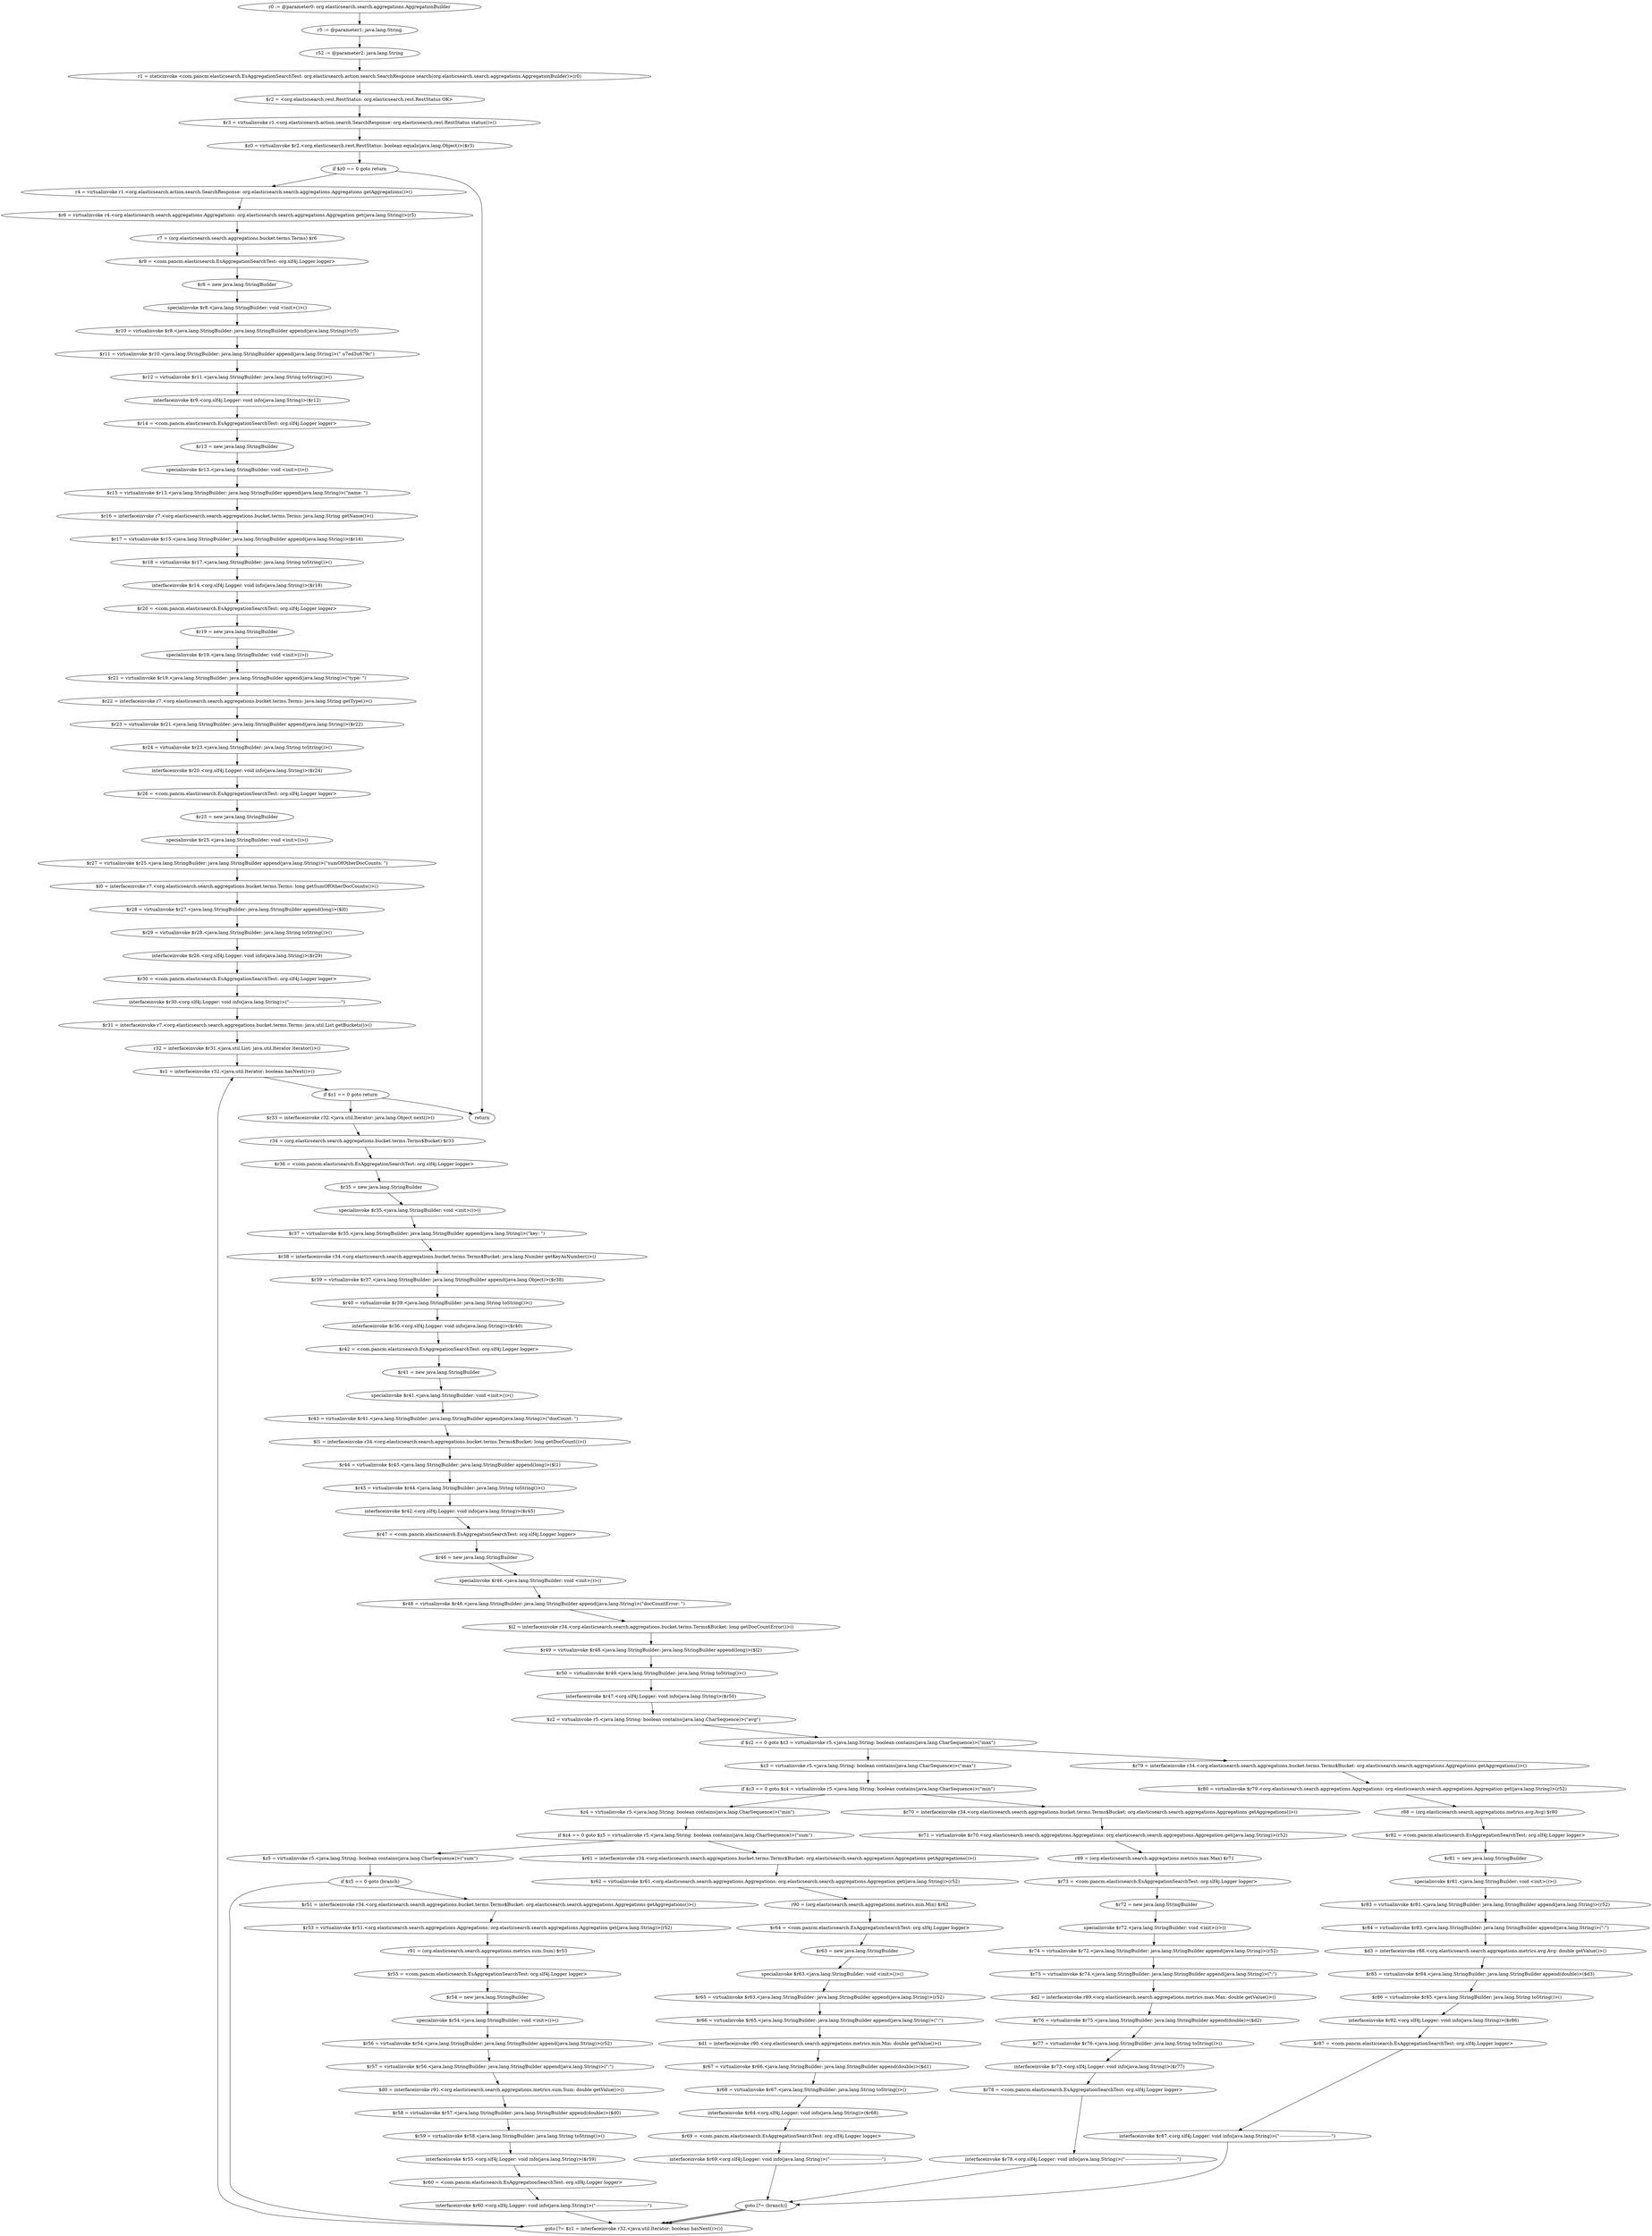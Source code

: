 digraph "unitGraph" {
    "r0 := @parameter0: org.elasticsearch.search.aggregations.AggregationBuilder"
    "r5 := @parameter1: java.lang.String"
    "r52 := @parameter2: java.lang.String"
    "r1 = staticinvoke <com.pancm.elasticsearch.EsAggregationSearchTest: org.elasticsearch.action.search.SearchResponse search(org.elasticsearch.search.aggregations.AggregationBuilder)>(r0)"
    "$r2 = <org.elasticsearch.rest.RestStatus: org.elasticsearch.rest.RestStatus OK>"
    "$r3 = virtualinvoke r1.<org.elasticsearch.action.search.SearchResponse: org.elasticsearch.rest.RestStatus status()>()"
    "$z0 = virtualinvoke $r2.<org.elasticsearch.rest.RestStatus: boolean equals(java.lang.Object)>($r3)"
    "if $z0 == 0 goto return"
    "r4 = virtualinvoke r1.<org.elasticsearch.action.search.SearchResponse: org.elasticsearch.search.aggregations.Aggregations getAggregations()>()"
    "$r6 = virtualinvoke r4.<org.elasticsearch.search.aggregations.Aggregations: org.elasticsearch.search.aggregations.Aggregation get(java.lang.String)>(r5)"
    "r7 = (org.elasticsearch.search.aggregations.bucket.terms.Terms) $r6"
    "$r9 = <com.pancm.elasticsearch.EsAggregationSearchTest: org.slf4j.Logger logger>"
    "$r8 = new java.lang.StringBuilder"
    "specialinvoke $r8.<java.lang.StringBuilder: void <init>()>()"
    "$r10 = virtualinvoke $r8.<java.lang.StringBuilder: java.lang.StringBuilder append(java.lang.String)>(r5)"
    "$r11 = virtualinvoke $r10.<java.lang.StringBuilder: java.lang.StringBuilder append(java.lang.String)>(\" \u7ed3\u679c\")"
    "$r12 = virtualinvoke $r11.<java.lang.StringBuilder: java.lang.String toString()>()"
    "interfaceinvoke $r9.<org.slf4j.Logger: void info(java.lang.String)>($r12)"
    "$r14 = <com.pancm.elasticsearch.EsAggregationSearchTest: org.slf4j.Logger logger>"
    "$r13 = new java.lang.StringBuilder"
    "specialinvoke $r13.<java.lang.StringBuilder: void <init>()>()"
    "$r15 = virtualinvoke $r13.<java.lang.StringBuilder: java.lang.StringBuilder append(java.lang.String)>(\"name: \")"
    "$r16 = interfaceinvoke r7.<org.elasticsearch.search.aggregations.bucket.terms.Terms: java.lang.String getName()>()"
    "$r17 = virtualinvoke $r15.<java.lang.StringBuilder: java.lang.StringBuilder append(java.lang.String)>($r16)"
    "$r18 = virtualinvoke $r17.<java.lang.StringBuilder: java.lang.String toString()>()"
    "interfaceinvoke $r14.<org.slf4j.Logger: void info(java.lang.String)>($r18)"
    "$r20 = <com.pancm.elasticsearch.EsAggregationSearchTest: org.slf4j.Logger logger>"
    "$r19 = new java.lang.StringBuilder"
    "specialinvoke $r19.<java.lang.StringBuilder: void <init>()>()"
    "$r21 = virtualinvoke $r19.<java.lang.StringBuilder: java.lang.StringBuilder append(java.lang.String)>(\"type: \")"
    "$r22 = interfaceinvoke r7.<org.elasticsearch.search.aggregations.bucket.terms.Terms: java.lang.String getType()>()"
    "$r23 = virtualinvoke $r21.<java.lang.StringBuilder: java.lang.StringBuilder append(java.lang.String)>($r22)"
    "$r24 = virtualinvoke $r23.<java.lang.StringBuilder: java.lang.String toString()>()"
    "interfaceinvoke $r20.<org.slf4j.Logger: void info(java.lang.String)>($r24)"
    "$r26 = <com.pancm.elasticsearch.EsAggregationSearchTest: org.slf4j.Logger logger>"
    "$r25 = new java.lang.StringBuilder"
    "specialinvoke $r25.<java.lang.StringBuilder: void <init>()>()"
    "$r27 = virtualinvoke $r25.<java.lang.StringBuilder: java.lang.StringBuilder append(java.lang.String)>(\"sumOfOtherDocCounts: \")"
    "$l0 = interfaceinvoke r7.<org.elasticsearch.search.aggregations.bucket.terms.Terms: long getSumOfOtherDocCounts()>()"
    "$r28 = virtualinvoke $r27.<java.lang.StringBuilder: java.lang.StringBuilder append(long)>($l0)"
    "$r29 = virtualinvoke $r28.<java.lang.StringBuilder: java.lang.String toString()>()"
    "interfaceinvoke $r26.<org.slf4j.Logger: void info(java.lang.String)>($r29)"
    "$r30 = <com.pancm.elasticsearch.EsAggregationSearchTest: org.slf4j.Logger logger>"
    "interfaceinvoke $r30.<org.slf4j.Logger: void info(java.lang.String)>(\"------------------------------------\")"
    "$r31 = interfaceinvoke r7.<org.elasticsearch.search.aggregations.bucket.terms.Terms: java.util.List getBuckets()>()"
    "r32 = interfaceinvoke $r31.<java.util.List: java.util.Iterator iterator()>()"
    "$z1 = interfaceinvoke r32.<java.util.Iterator: boolean hasNext()>()"
    "if $z1 == 0 goto return"
    "$r33 = interfaceinvoke r32.<java.util.Iterator: java.lang.Object next()>()"
    "r34 = (org.elasticsearch.search.aggregations.bucket.terms.Terms$Bucket) $r33"
    "$r36 = <com.pancm.elasticsearch.EsAggregationSearchTest: org.slf4j.Logger logger>"
    "$r35 = new java.lang.StringBuilder"
    "specialinvoke $r35.<java.lang.StringBuilder: void <init>()>()"
    "$r37 = virtualinvoke $r35.<java.lang.StringBuilder: java.lang.StringBuilder append(java.lang.String)>(\"key: \")"
    "$r38 = interfaceinvoke r34.<org.elasticsearch.search.aggregations.bucket.terms.Terms$Bucket: java.lang.Number getKeyAsNumber()>()"
    "$r39 = virtualinvoke $r37.<java.lang.StringBuilder: java.lang.StringBuilder append(java.lang.Object)>($r38)"
    "$r40 = virtualinvoke $r39.<java.lang.StringBuilder: java.lang.String toString()>()"
    "interfaceinvoke $r36.<org.slf4j.Logger: void info(java.lang.String)>($r40)"
    "$r42 = <com.pancm.elasticsearch.EsAggregationSearchTest: org.slf4j.Logger logger>"
    "$r41 = new java.lang.StringBuilder"
    "specialinvoke $r41.<java.lang.StringBuilder: void <init>()>()"
    "$r43 = virtualinvoke $r41.<java.lang.StringBuilder: java.lang.StringBuilder append(java.lang.String)>(\"docCount: \")"
    "$l1 = interfaceinvoke r34.<org.elasticsearch.search.aggregations.bucket.terms.Terms$Bucket: long getDocCount()>()"
    "$r44 = virtualinvoke $r43.<java.lang.StringBuilder: java.lang.StringBuilder append(long)>($l1)"
    "$r45 = virtualinvoke $r44.<java.lang.StringBuilder: java.lang.String toString()>()"
    "interfaceinvoke $r42.<org.slf4j.Logger: void info(java.lang.String)>($r45)"
    "$r47 = <com.pancm.elasticsearch.EsAggregationSearchTest: org.slf4j.Logger logger>"
    "$r46 = new java.lang.StringBuilder"
    "specialinvoke $r46.<java.lang.StringBuilder: void <init>()>()"
    "$r48 = virtualinvoke $r46.<java.lang.StringBuilder: java.lang.StringBuilder append(java.lang.String)>(\"docCountError: \")"
    "$l2 = interfaceinvoke r34.<org.elasticsearch.search.aggregations.bucket.terms.Terms$Bucket: long getDocCountError()>()"
    "$r49 = virtualinvoke $r48.<java.lang.StringBuilder: java.lang.StringBuilder append(long)>($l2)"
    "$r50 = virtualinvoke $r49.<java.lang.StringBuilder: java.lang.String toString()>()"
    "interfaceinvoke $r47.<org.slf4j.Logger: void info(java.lang.String)>($r50)"
    "$z2 = virtualinvoke r5.<java.lang.String: boolean contains(java.lang.CharSequence)>(\"avg\")"
    "if $z2 == 0 goto $z3 = virtualinvoke r5.<java.lang.String: boolean contains(java.lang.CharSequence)>(\"max\")"
    "$r79 = interfaceinvoke r34.<org.elasticsearch.search.aggregations.bucket.terms.Terms$Bucket: org.elasticsearch.search.aggregations.Aggregations getAggregations()>()"
    "$r80 = virtualinvoke $r79.<org.elasticsearch.search.aggregations.Aggregations: org.elasticsearch.search.aggregations.Aggregation get(java.lang.String)>(r52)"
    "r88 = (org.elasticsearch.search.aggregations.metrics.avg.Avg) $r80"
    "$r82 = <com.pancm.elasticsearch.EsAggregationSearchTest: org.slf4j.Logger logger>"
    "$r81 = new java.lang.StringBuilder"
    "specialinvoke $r81.<java.lang.StringBuilder: void <init>()>()"
    "$r83 = virtualinvoke $r81.<java.lang.StringBuilder: java.lang.StringBuilder append(java.lang.String)>(r52)"
    "$r84 = virtualinvoke $r83.<java.lang.StringBuilder: java.lang.StringBuilder append(java.lang.String)>(\":\")"
    "$d3 = interfaceinvoke r88.<org.elasticsearch.search.aggregations.metrics.avg.Avg: double getValue()>()"
    "$r85 = virtualinvoke $r84.<java.lang.StringBuilder: java.lang.StringBuilder append(double)>($d3)"
    "$r86 = virtualinvoke $r85.<java.lang.StringBuilder: java.lang.String toString()>()"
    "interfaceinvoke $r82.<org.slf4j.Logger: void info(java.lang.String)>($r86)"
    "$r87 = <com.pancm.elasticsearch.EsAggregationSearchTest: org.slf4j.Logger logger>"
    "interfaceinvoke $r87.<org.slf4j.Logger: void info(java.lang.String)>(\"------------------------------------\")"
    "goto [?= (branch)]"
    "$z3 = virtualinvoke r5.<java.lang.String: boolean contains(java.lang.CharSequence)>(\"max\")"
    "if $z3 == 0 goto $z4 = virtualinvoke r5.<java.lang.String: boolean contains(java.lang.CharSequence)>(\"min\")"
    "$r70 = interfaceinvoke r34.<org.elasticsearch.search.aggregations.bucket.terms.Terms$Bucket: org.elasticsearch.search.aggregations.Aggregations getAggregations()>()"
    "$r71 = virtualinvoke $r70.<org.elasticsearch.search.aggregations.Aggregations: org.elasticsearch.search.aggregations.Aggregation get(java.lang.String)>(r52)"
    "r89 = (org.elasticsearch.search.aggregations.metrics.max.Max) $r71"
    "$r73 = <com.pancm.elasticsearch.EsAggregationSearchTest: org.slf4j.Logger logger>"
    "$r72 = new java.lang.StringBuilder"
    "specialinvoke $r72.<java.lang.StringBuilder: void <init>()>()"
    "$r74 = virtualinvoke $r72.<java.lang.StringBuilder: java.lang.StringBuilder append(java.lang.String)>(r52)"
    "$r75 = virtualinvoke $r74.<java.lang.StringBuilder: java.lang.StringBuilder append(java.lang.String)>(\":\")"
    "$d2 = interfaceinvoke r89.<org.elasticsearch.search.aggregations.metrics.max.Max: double getValue()>()"
    "$r76 = virtualinvoke $r75.<java.lang.StringBuilder: java.lang.StringBuilder append(double)>($d2)"
    "$r77 = virtualinvoke $r76.<java.lang.StringBuilder: java.lang.String toString()>()"
    "interfaceinvoke $r73.<org.slf4j.Logger: void info(java.lang.String)>($r77)"
    "$r78 = <com.pancm.elasticsearch.EsAggregationSearchTest: org.slf4j.Logger logger>"
    "interfaceinvoke $r78.<org.slf4j.Logger: void info(java.lang.String)>(\"------------------------------------\")"
    "$z4 = virtualinvoke r5.<java.lang.String: boolean contains(java.lang.CharSequence)>(\"min\")"
    "if $z4 == 0 goto $z5 = virtualinvoke r5.<java.lang.String: boolean contains(java.lang.CharSequence)>(\"sum\")"
    "$r61 = interfaceinvoke r34.<org.elasticsearch.search.aggregations.bucket.terms.Terms$Bucket: org.elasticsearch.search.aggregations.Aggregations getAggregations()>()"
    "$r62 = virtualinvoke $r61.<org.elasticsearch.search.aggregations.Aggregations: org.elasticsearch.search.aggregations.Aggregation get(java.lang.String)>(r52)"
    "r90 = (org.elasticsearch.search.aggregations.metrics.min.Min) $r62"
    "$r64 = <com.pancm.elasticsearch.EsAggregationSearchTest: org.slf4j.Logger logger>"
    "$r63 = new java.lang.StringBuilder"
    "specialinvoke $r63.<java.lang.StringBuilder: void <init>()>()"
    "$r65 = virtualinvoke $r63.<java.lang.StringBuilder: java.lang.StringBuilder append(java.lang.String)>(r52)"
    "$r66 = virtualinvoke $r65.<java.lang.StringBuilder: java.lang.StringBuilder append(java.lang.String)>(\":\")"
    "$d1 = interfaceinvoke r90.<org.elasticsearch.search.aggregations.metrics.min.Min: double getValue()>()"
    "$r67 = virtualinvoke $r66.<java.lang.StringBuilder: java.lang.StringBuilder append(double)>($d1)"
    "$r68 = virtualinvoke $r67.<java.lang.StringBuilder: java.lang.String toString()>()"
    "interfaceinvoke $r64.<org.slf4j.Logger: void info(java.lang.String)>($r68)"
    "$r69 = <com.pancm.elasticsearch.EsAggregationSearchTest: org.slf4j.Logger logger>"
    "interfaceinvoke $r69.<org.slf4j.Logger: void info(java.lang.String)>(\"------------------------------------\")"
    "$z5 = virtualinvoke r5.<java.lang.String: boolean contains(java.lang.CharSequence)>(\"sum\")"
    "if $z5 == 0 goto (branch)"
    "$r51 = interfaceinvoke r34.<org.elasticsearch.search.aggregations.bucket.terms.Terms$Bucket: org.elasticsearch.search.aggregations.Aggregations getAggregations()>()"
    "$r53 = virtualinvoke $r51.<org.elasticsearch.search.aggregations.Aggregations: org.elasticsearch.search.aggregations.Aggregation get(java.lang.String)>(r52)"
    "r91 = (org.elasticsearch.search.aggregations.metrics.sum.Sum) $r53"
    "$r55 = <com.pancm.elasticsearch.EsAggregationSearchTest: org.slf4j.Logger logger>"
    "$r54 = new java.lang.StringBuilder"
    "specialinvoke $r54.<java.lang.StringBuilder: void <init>()>()"
    "$r56 = virtualinvoke $r54.<java.lang.StringBuilder: java.lang.StringBuilder append(java.lang.String)>(r52)"
    "$r57 = virtualinvoke $r56.<java.lang.StringBuilder: java.lang.StringBuilder append(java.lang.String)>(\":\")"
    "$d0 = interfaceinvoke r91.<org.elasticsearch.search.aggregations.metrics.sum.Sum: double getValue()>()"
    "$r58 = virtualinvoke $r57.<java.lang.StringBuilder: java.lang.StringBuilder append(double)>($d0)"
    "$r59 = virtualinvoke $r58.<java.lang.StringBuilder: java.lang.String toString()>()"
    "interfaceinvoke $r55.<org.slf4j.Logger: void info(java.lang.String)>($r59)"
    "$r60 = <com.pancm.elasticsearch.EsAggregationSearchTest: org.slf4j.Logger logger>"
    "interfaceinvoke $r60.<org.slf4j.Logger: void info(java.lang.String)>(\"------------------------------------\")"
    "goto [?= $z1 = interfaceinvoke r32.<java.util.Iterator: boolean hasNext()>()]"
    "return"
    "r0 := @parameter0: org.elasticsearch.search.aggregations.AggregationBuilder"->"r5 := @parameter1: java.lang.String";
    "r5 := @parameter1: java.lang.String"->"r52 := @parameter2: java.lang.String";
    "r52 := @parameter2: java.lang.String"->"r1 = staticinvoke <com.pancm.elasticsearch.EsAggregationSearchTest: org.elasticsearch.action.search.SearchResponse search(org.elasticsearch.search.aggregations.AggregationBuilder)>(r0)";
    "r1 = staticinvoke <com.pancm.elasticsearch.EsAggregationSearchTest: org.elasticsearch.action.search.SearchResponse search(org.elasticsearch.search.aggregations.AggregationBuilder)>(r0)"->"$r2 = <org.elasticsearch.rest.RestStatus: org.elasticsearch.rest.RestStatus OK>";
    "$r2 = <org.elasticsearch.rest.RestStatus: org.elasticsearch.rest.RestStatus OK>"->"$r3 = virtualinvoke r1.<org.elasticsearch.action.search.SearchResponse: org.elasticsearch.rest.RestStatus status()>()";
    "$r3 = virtualinvoke r1.<org.elasticsearch.action.search.SearchResponse: org.elasticsearch.rest.RestStatus status()>()"->"$z0 = virtualinvoke $r2.<org.elasticsearch.rest.RestStatus: boolean equals(java.lang.Object)>($r3)";
    "$z0 = virtualinvoke $r2.<org.elasticsearch.rest.RestStatus: boolean equals(java.lang.Object)>($r3)"->"if $z0 == 0 goto return";
    "if $z0 == 0 goto return"->"r4 = virtualinvoke r1.<org.elasticsearch.action.search.SearchResponse: org.elasticsearch.search.aggregations.Aggregations getAggregations()>()";
    "if $z0 == 0 goto return"->"return";
    "r4 = virtualinvoke r1.<org.elasticsearch.action.search.SearchResponse: org.elasticsearch.search.aggregations.Aggregations getAggregations()>()"->"$r6 = virtualinvoke r4.<org.elasticsearch.search.aggregations.Aggregations: org.elasticsearch.search.aggregations.Aggregation get(java.lang.String)>(r5)";
    "$r6 = virtualinvoke r4.<org.elasticsearch.search.aggregations.Aggregations: org.elasticsearch.search.aggregations.Aggregation get(java.lang.String)>(r5)"->"r7 = (org.elasticsearch.search.aggregations.bucket.terms.Terms) $r6";
    "r7 = (org.elasticsearch.search.aggregations.bucket.terms.Terms) $r6"->"$r9 = <com.pancm.elasticsearch.EsAggregationSearchTest: org.slf4j.Logger logger>";
    "$r9 = <com.pancm.elasticsearch.EsAggregationSearchTest: org.slf4j.Logger logger>"->"$r8 = new java.lang.StringBuilder";
    "$r8 = new java.lang.StringBuilder"->"specialinvoke $r8.<java.lang.StringBuilder: void <init>()>()";
    "specialinvoke $r8.<java.lang.StringBuilder: void <init>()>()"->"$r10 = virtualinvoke $r8.<java.lang.StringBuilder: java.lang.StringBuilder append(java.lang.String)>(r5)";
    "$r10 = virtualinvoke $r8.<java.lang.StringBuilder: java.lang.StringBuilder append(java.lang.String)>(r5)"->"$r11 = virtualinvoke $r10.<java.lang.StringBuilder: java.lang.StringBuilder append(java.lang.String)>(\" \u7ed3\u679c\")";
    "$r11 = virtualinvoke $r10.<java.lang.StringBuilder: java.lang.StringBuilder append(java.lang.String)>(\" \u7ed3\u679c\")"->"$r12 = virtualinvoke $r11.<java.lang.StringBuilder: java.lang.String toString()>()";
    "$r12 = virtualinvoke $r11.<java.lang.StringBuilder: java.lang.String toString()>()"->"interfaceinvoke $r9.<org.slf4j.Logger: void info(java.lang.String)>($r12)";
    "interfaceinvoke $r9.<org.slf4j.Logger: void info(java.lang.String)>($r12)"->"$r14 = <com.pancm.elasticsearch.EsAggregationSearchTest: org.slf4j.Logger logger>";
    "$r14 = <com.pancm.elasticsearch.EsAggregationSearchTest: org.slf4j.Logger logger>"->"$r13 = new java.lang.StringBuilder";
    "$r13 = new java.lang.StringBuilder"->"specialinvoke $r13.<java.lang.StringBuilder: void <init>()>()";
    "specialinvoke $r13.<java.lang.StringBuilder: void <init>()>()"->"$r15 = virtualinvoke $r13.<java.lang.StringBuilder: java.lang.StringBuilder append(java.lang.String)>(\"name: \")";
    "$r15 = virtualinvoke $r13.<java.lang.StringBuilder: java.lang.StringBuilder append(java.lang.String)>(\"name: \")"->"$r16 = interfaceinvoke r7.<org.elasticsearch.search.aggregations.bucket.terms.Terms: java.lang.String getName()>()";
    "$r16 = interfaceinvoke r7.<org.elasticsearch.search.aggregations.bucket.terms.Terms: java.lang.String getName()>()"->"$r17 = virtualinvoke $r15.<java.lang.StringBuilder: java.lang.StringBuilder append(java.lang.String)>($r16)";
    "$r17 = virtualinvoke $r15.<java.lang.StringBuilder: java.lang.StringBuilder append(java.lang.String)>($r16)"->"$r18 = virtualinvoke $r17.<java.lang.StringBuilder: java.lang.String toString()>()";
    "$r18 = virtualinvoke $r17.<java.lang.StringBuilder: java.lang.String toString()>()"->"interfaceinvoke $r14.<org.slf4j.Logger: void info(java.lang.String)>($r18)";
    "interfaceinvoke $r14.<org.slf4j.Logger: void info(java.lang.String)>($r18)"->"$r20 = <com.pancm.elasticsearch.EsAggregationSearchTest: org.slf4j.Logger logger>";
    "$r20 = <com.pancm.elasticsearch.EsAggregationSearchTest: org.slf4j.Logger logger>"->"$r19 = new java.lang.StringBuilder";
    "$r19 = new java.lang.StringBuilder"->"specialinvoke $r19.<java.lang.StringBuilder: void <init>()>()";
    "specialinvoke $r19.<java.lang.StringBuilder: void <init>()>()"->"$r21 = virtualinvoke $r19.<java.lang.StringBuilder: java.lang.StringBuilder append(java.lang.String)>(\"type: \")";
    "$r21 = virtualinvoke $r19.<java.lang.StringBuilder: java.lang.StringBuilder append(java.lang.String)>(\"type: \")"->"$r22 = interfaceinvoke r7.<org.elasticsearch.search.aggregations.bucket.terms.Terms: java.lang.String getType()>()";
    "$r22 = interfaceinvoke r7.<org.elasticsearch.search.aggregations.bucket.terms.Terms: java.lang.String getType()>()"->"$r23 = virtualinvoke $r21.<java.lang.StringBuilder: java.lang.StringBuilder append(java.lang.String)>($r22)";
    "$r23 = virtualinvoke $r21.<java.lang.StringBuilder: java.lang.StringBuilder append(java.lang.String)>($r22)"->"$r24 = virtualinvoke $r23.<java.lang.StringBuilder: java.lang.String toString()>()";
    "$r24 = virtualinvoke $r23.<java.lang.StringBuilder: java.lang.String toString()>()"->"interfaceinvoke $r20.<org.slf4j.Logger: void info(java.lang.String)>($r24)";
    "interfaceinvoke $r20.<org.slf4j.Logger: void info(java.lang.String)>($r24)"->"$r26 = <com.pancm.elasticsearch.EsAggregationSearchTest: org.slf4j.Logger logger>";
    "$r26 = <com.pancm.elasticsearch.EsAggregationSearchTest: org.slf4j.Logger logger>"->"$r25 = new java.lang.StringBuilder";
    "$r25 = new java.lang.StringBuilder"->"specialinvoke $r25.<java.lang.StringBuilder: void <init>()>()";
    "specialinvoke $r25.<java.lang.StringBuilder: void <init>()>()"->"$r27 = virtualinvoke $r25.<java.lang.StringBuilder: java.lang.StringBuilder append(java.lang.String)>(\"sumOfOtherDocCounts: \")";
    "$r27 = virtualinvoke $r25.<java.lang.StringBuilder: java.lang.StringBuilder append(java.lang.String)>(\"sumOfOtherDocCounts: \")"->"$l0 = interfaceinvoke r7.<org.elasticsearch.search.aggregations.bucket.terms.Terms: long getSumOfOtherDocCounts()>()";
    "$l0 = interfaceinvoke r7.<org.elasticsearch.search.aggregations.bucket.terms.Terms: long getSumOfOtherDocCounts()>()"->"$r28 = virtualinvoke $r27.<java.lang.StringBuilder: java.lang.StringBuilder append(long)>($l0)";
    "$r28 = virtualinvoke $r27.<java.lang.StringBuilder: java.lang.StringBuilder append(long)>($l0)"->"$r29 = virtualinvoke $r28.<java.lang.StringBuilder: java.lang.String toString()>()";
    "$r29 = virtualinvoke $r28.<java.lang.StringBuilder: java.lang.String toString()>()"->"interfaceinvoke $r26.<org.slf4j.Logger: void info(java.lang.String)>($r29)";
    "interfaceinvoke $r26.<org.slf4j.Logger: void info(java.lang.String)>($r29)"->"$r30 = <com.pancm.elasticsearch.EsAggregationSearchTest: org.slf4j.Logger logger>";
    "$r30 = <com.pancm.elasticsearch.EsAggregationSearchTest: org.slf4j.Logger logger>"->"interfaceinvoke $r30.<org.slf4j.Logger: void info(java.lang.String)>(\"------------------------------------\")";
    "interfaceinvoke $r30.<org.slf4j.Logger: void info(java.lang.String)>(\"------------------------------------\")"->"$r31 = interfaceinvoke r7.<org.elasticsearch.search.aggregations.bucket.terms.Terms: java.util.List getBuckets()>()";
    "$r31 = interfaceinvoke r7.<org.elasticsearch.search.aggregations.bucket.terms.Terms: java.util.List getBuckets()>()"->"r32 = interfaceinvoke $r31.<java.util.List: java.util.Iterator iterator()>()";
    "r32 = interfaceinvoke $r31.<java.util.List: java.util.Iterator iterator()>()"->"$z1 = interfaceinvoke r32.<java.util.Iterator: boolean hasNext()>()";
    "$z1 = interfaceinvoke r32.<java.util.Iterator: boolean hasNext()>()"->"if $z1 == 0 goto return";
    "if $z1 == 0 goto return"->"$r33 = interfaceinvoke r32.<java.util.Iterator: java.lang.Object next()>()";
    "if $z1 == 0 goto return"->"return";
    "$r33 = interfaceinvoke r32.<java.util.Iterator: java.lang.Object next()>()"->"r34 = (org.elasticsearch.search.aggregations.bucket.terms.Terms$Bucket) $r33";
    "r34 = (org.elasticsearch.search.aggregations.bucket.terms.Terms$Bucket) $r33"->"$r36 = <com.pancm.elasticsearch.EsAggregationSearchTest: org.slf4j.Logger logger>";
    "$r36 = <com.pancm.elasticsearch.EsAggregationSearchTest: org.slf4j.Logger logger>"->"$r35 = new java.lang.StringBuilder";
    "$r35 = new java.lang.StringBuilder"->"specialinvoke $r35.<java.lang.StringBuilder: void <init>()>()";
    "specialinvoke $r35.<java.lang.StringBuilder: void <init>()>()"->"$r37 = virtualinvoke $r35.<java.lang.StringBuilder: java.lang.StringBuilder append(java.lang.String)>(\"key: \")";
    "$r37 = virtualinvoke $r35.<java.lang.StringBuilder: java.lang.StringBuilder append(java.lang.String)>(\"key: \")"->"$r38 = interfaceinvoke r34.<org.elasticsearch.search.aggregations.bucket.terms.Terms$Bucket: java.lang.Number getKeyAsNumber()>()";
    "$r38 = interfaceinvoke r34.<org.elasticsearch.search.aggregations.bucket.terms.Terms$Bucket: java.lang.Number getKeyAsNumber()>()"->"$r39 = virtualinvoke $r37.<java.lang.StringBuilder: java.lang.StringBuilder append(java.lang.Object)>($r38)";
    "$r39 = virtualinvoke $r37.<java.lang.StringBuilder: java.lang.StringBuilder append(java.lang.Object)>($r38)"->"$r40 = virtualinvoke $r39.<java.lang.StringBuilder: java.lang.String toString()>()";
    "$r40 = virtualinvoke $r39.<java.lang.StringBuilder: java.lang.String toString()>()"->"interfaceinvoke $r36.<org.slf4j.Logger: void info(java.lang.String)>($r40)";
    "interfaceinvoke $r36.<org.slf4j.Logger: void info(java.lang.String)>($r40)"->"$r42 = <com.pancm.elasticsearch.EsAggregationSearchTest: org.slf4j.Logger logger>";
    "$r42 = <com.pancm.elasticsearch.EsAggregationSearchTest: org.slf4j.Logger logger>"->"$r41 = new java.lang.StringBuilder";
    "$r41 = new java.lang.StringBuilder"->"specialinvoke $r41.<java.lang.StringBuilder: void <init>()>()";
    "specialinvoke $r41.<java.lang.StringBuilder: void <init>()>()"->"$r43 = virtualinvoke $r41.<java.lang.StringBuilder: java.lang.StringBuilder append(java.lang.String)>(\"docCount: \")";
    "$r43 = virtualinvoke $r41.<java.lang.StringBuilder: java.lang.StringBuilder append(java.lang.String)>(\"docCount: \")"->"$l1 = interfaceinvoke r34.<org.elasticsearch.search.aggregations.bucket.terms.Terms$Bucket: long getDocCount()>()";
    "$l1 = interfaceinvoke r34.<org.elasticsearch.search.aggregations.bucket.terms.Terms$Bucket: long getDocCount()>()"->"$r44 = virtualinvoke $r43.<java.lang.StringBuilder: java.lang.StringBuilder append(long)>($l1)";
    "$r44 = virtualinvoke $r43.<java.lang.StringBuilder: java.lang.StringBuilder append(long)>($l1)"->"$r45 = virtualinvoke $r44.<java.lang.StringBuilder: java.lang.String toString()>()";
    "$r45 = virtualinvoke $r44.<java.lang.StringBuilder: java.lang.String toString()>()"->"interfaceinvoke $r42.<org.slf4j.Logger: void info(java.lang.String)>($r45)";
    "interfaceinvoke $r42.<org.slf4j.Logger: void info(java.lang.String)>($r45)"->"$r47 = <com.pancm.elasticsearch.EsAggregationSearchTest: org.slf4j.Logger logger>";
    "$r47 = <com.pancm.elasticsearch.EsAggregationSearchTest: org.slf4j.Logger logger>"->"$r46 = new java.lang.StringBuilder";
    "$r46 = new java.lang.StringBuilder"->"specialinvoke $r46.<java.lang.StringBuilder: void <init>()>()";
    "specialinvoke $r46.<java.lang.StringBuilder: void <init>()>()"->"$r48 = virtualinvoke $r46.<java.lang.StringBuilder: java.lang.StringBuilder append(java.lang.String)>(\"docCountError: \")";
    "$r48 = virtualinvoke $r46.<java.lang.StringBuilder: java.lang.StringBuilder append(java.lang.String)>(\"docCountError: \")"->"$l2 = interfaceinvoke r34.<org.elasticsearch.search.aggregations.bucket.terms.Terms$Bucket: long getDocCountError()>()";
    "$l2 = interfaceinvoke r34.<org.elasticsearch.search.aggregations.bucket.terms.Terms$Bucket: long getDocCountError()>()"->"$r49 = virtualinvoke $r48.<java.lang.StringBuilder: java.lang.StringBuilder append(long)>($l2)";
    "$r49 = virtualinvoke $r48.<java.lang.StringBuilder: java.lang.StringBuilder append(long)>($l2)"->"$r50 = virtualinvoke $r49.<java.lang.StringBuilder: java.lang.String toString()>()";
    "$r50 = virtualinvoke $r49.<java.lang.StringBuilder: java.lang.String toString()>()"->"interfaceinvoke $r47.<org.slf4j.Logger: void info(java.lang.String)>($r50)";
    "interfaceinvoke $r47.<org.slf4j.Logger: void info(java.lang.String)>($r50)"->"$z2 = virtualinvoke r5.<java.lang.String: boolean contains(java.lang.CharSequence)>(\"avg\")";
    "$z2 = virtualinvoke r5.<java.lang.String: boolean contains(java.lang.CharSequence)>(\"avg\")"->"if $z2 == 0 goto $z3 = virtualinvoke r5.<java.lang.String: boolean contains(java.lang.CharSequence)>(\"max\")";
    "if $z2 == 0 goto $z3 = virtualinvoke r5.<java.lang.String: boolean contains(java.lang.CharSequence)>(\"max\")"->"$r79 = interfaceinvoke r34.<org.elasticsearch.search.aggregations.bucket.terms.Terms$Bucket: org.elasticsearch.search.aggregations.Aggregations getAggregations()>()";
    "if $z2 == 0 goto $z3 = virtualinvoke r5.<java.lang.String: boolean contains(java.lang.CharSequence)>(\"max\")"->"$z3 = virtualinvoke r5.<java.lang.String: boolean contains(java.lang.CharSequence)>(\"max\")";
    "$r79 = interfaceinvoke r34.<org.elasticsearch.search.aggregations.bucket.terms.Terms$Bucket: org.elasticsearch.search.aggregations.Aggregations getAggregations()>()"->"$r80 = virtualinvoke $r79.<org.elasticsearch.search.aggregations.Aggregations: org.elasticsearch.search.aggregations.Aggregation get(java.lang.String)>(r52)";
    "$r80 = virtualinvoke $r79.<org.elasticsearch.search.aggregations.Aggregations: org.elasticsearch.search.aggregations.Aggregation get(java.lang.String)>(r52)"->"r88 = (org.elasticsearch.search.aggregations.metrics.avg.Avg) $r80";
    "r88 = (org.elasticsearch.search.aggregations.metrics.avg.Avg) $r80"->"$r82 = <com.pancm.elasticsearch.EsAggregationSearchTest: org.slf4j.Logger logger>";
    "$r82 = <com.pancm.elasticsearch.EsAggregationSearchTest: org.slf4j.Logger logger>"->"$r81 = new java.lang.StringBuilder";
    "$r81 = new java.lang.StringBuilder"->"specialinvoke $r81.<java.lang.StringBuilder: void <init>()>()";
    "specialinvoke $r81.<java.lang.StringBuilder: void <init>()>()"->"$r83 = virtualinvoke $r81.<java.lang.StringBuilder: java.lang.StringBuilder append(java.lang.String)>(r52)";
    "$r83 = virtualinvoke $r81.<java.lang.StringBuilder: java.lang.StringBuilder append(java.lang.String)>(r52)"->"$r84 = virtualinvoke $r83.<java.lang.StringBuilder: java.lang.StringBuilder append(java.lang.String)>(\":\")";
    "$r84 = virtualinvoke $r83.<java.lang.StringBuilder: java.lang.StringBuilder append(java.lang.String)>(\":\")"->"$d3 = interfaceinvoke r88.<org.elasticsearch.search.aggregations.metrics.avg.Avg: double getValue()>()";
    "$d3 = interfaceinvoke r88.<org.elasticsearch.search.aggregations.metrics.avg.Avg: double getValue()>()"->"$r85 = virtualinvoke $r84.<java.lang.StringBuilder: java.lang.StringBuilder append(double)>($d3)";
    "$r85 = virtualinvoke $r84.<java.lang.StringBuilder: java.lang.StringBuilder append(double)>($d3)"->"$r86 = virtualinvoke $r85.<java.lang.StringBuilder: java.lang.String toString()>()";
    "$r86 = virtualinvoke $r85.<java.lang.StringBuilder: java.lang.String toString()>()"->"interfaceinvoke $r82.<org.slf4j.Logger: void info(java.lang.String)>($r86)";
    "interfaceinvoke $r82.<org.slf4j.Logger: void info(java.lang.String)>($r86)"->"$r87 = <com.pancm.elasticsearch.EsAggregationSearchTest: org.slf4j.Logger logger>";
    "$r87 = <com.pancm.elasticsearch.EsAggregationSearchTest: org.slf4j.Logger logger>"->"interfaceinvoke $r87.<org.slf4j.Logger: void info(java.lang.String)>(\"------------------------------------\")";
    "interfaceinvoke $r87.<org.slf4j.Logger: void info(java.lang.String)>(\"------------------------------------\")"->"goto [?= (branch)]";
    "goto [?= (branch)]"->"goto [?= $z1 = interfaceinvoke r32.<java.util.Iterator: boolean hasNext()>()]";
    "$z3 = virtualinvoke r5.<java.lang.String: boolean contains(java.lang.CharSequence)>(\"max\")"->"if $z3 == 0 goto $z4 = virtualinvoke r5.<java.lang.String: boolean contains(java.lang.CharSequence)>(\"min\")";
    "if $z3 == 0 goto $z4 = virtualinvoke r5.<java.lang.String: boolean contains(java.lang.CharSequence)>(\"min\")"->"$r70 = interfaceinvoke r34.<org.elasticsearch.search.aggregations.bucket.terms.Terms$Bucket: org.elasticsearch.search.aggregations.Aggregations getAggregations()>()";
    "if $z3 == 0 goto $z4 = virtualinvoke r5.<java.lang.String: boolean contains(java.lang.CharSequence)>(\"min\")"->"$z4 = virtualinvoke r5.<java.lang.String: boolean contains(java.lang.CharSequence)>(\"min\")";
    "$r70 = interfaceinvoke r34.<org.elasticsearch.search.aggregations.bucket.terms.Terms$Bucket: org.elasticsearch.search.aggregations.Aggregations getAggregations()>()"->"$r71 = virtualinvoke $r70.<org.elasticsearch.search.aggregations.Aggregations: org.elasticsearch.search.aggregations.Aggregation get(java.lang.String)>(r52)";
    "$r71 = virtualinvoke $r70.<org.elasticsearch.search.aggregations.Aggregations: org.elasticsearch.search.aggregations.Aggregation get(java.lang.String)>(r52)"->"r89 = (org.elasticsearch.search.aggregations.metrics.max.Max) $r71";
    "r89 = (org.elasticsearch.search.aggregations.metrics.max.Max) $r71"->"$r73 = <com.pancm.elasticsearch.EsAggregationSearchTest: org.slf4j.Logger logger>";
    "$r73 = <com.pancm.elasticsearch.EsAggregationSearchTest: org.slf4j.Logger logger>"->"$r72 = new java.lang.StringBuilder";
    "$r72 = new java.lang.StringBuilder"->"specialinvoke $r72.<java.lang.StringBuilder: void <init>()>()";
    "specialinvoke $r72.<java.lang.StringBuilder: void <init>()>()"->"$r74 = virtualinvoke $r72.<java.lang.StringBuilder: java.lang.StringBuilder append(java.lang.String)>(r52)";
    "$r74 = virtualinvoke $r72.<java.lang.StringBuilder: java.lang.StringBuilder append(java.lang.String)>(r52)"->"$r75 = virtualinvoke $r74.<java.lang.StringBuilder: java.lang.StringBuilder append(java.lang.String)>(\":\")";
    "$r75 = virtualinvoke $r74.<java.lang.StringBuilder: java.lang.StringBuilder append(java.lang.String)>(\":\")"->"$d2 = interfaceinvoke r89.<org.elasticsearch.search.aggregations.metrics.max.Max: double getValue()>()";
    "$d2 = interfaceinvoke r89.<org.elasticsearch.search.aggregations.metrics.max.Max: double getValue()>()"->"$r76 = virtualinvoke $r75.<java.lang.StringBuilder: java.lang.StringBuilder append(double)>($d2)";
    "$r76 = virtualinvoke $r75.<java.lang.StringBuilder: java.lang.StringBuilder append(double)>($d2)"->"$r77 = virtualinvoke $r76.<java.lang.StringBuilder: java.lang.String toString()>()";
    "$r77 = virtualinvoke $r76.<java.lang.StringBuilder: java.lang.String toString()>()"->"interfaceinvoke $r73.<org.slf4j.Logger: void info(java.lang.String)>($r77)";
    "interfaceinvoke $r73.<org.slf4j.Logger: void info(java.lang.String)>($r77)"->"$r78 = <com.pancm.elasticsearch.EsAggregationSearchTest: org.slf4j.Logger logger>";
    "$r78 = <com.pancm.elasticsearch.EsAggregationSearchTest: org.slf4j.Logger logger>"->"interfaceinvoke $r78.<org.slf4j.Logger: void info(java.lang.String)>(\"------------------------------------\")";
    "interfaceinvoke $r78.<org.slf4j.Logger: void info(java.lang.String)>(\"------------------------------------\")"->"goto [?= (branch)]";
    "goto [?= (branch)]"->"goto [?= $z1 = interfaceinvoke r32.<java.util.Iterator: boolean hasNext()>()]";
    "$z4 = virtualinvoke r5.<java.lang.String: boolean contains(java.lang.CharSequence)>(\"min\")"->"if $z4 == 0 goto $z5 = virtualinvoke r5.<java.lang.String: boolean contains(java.lang.CharSequence)>(\"sum\")";
    "if $z4 == 0 goto $z5 = virtualinvoke r5.<java.lang.String: boolean contains(java.lang.CharSequence)>(\"sum\")"->"$r61 = interfaceinvoke r34.<org.elasticsearch.search.aggregations.bucket.terms.Terms$Bucket: org.elasticsearch.search.aggregations.Aggregations getAggregations()>()";
    "if $z4 == 0 goto $z5 = virtualinvoke r5.<java.lang.String: boolean contains(java.lang.CharSequence)>(\"sum\")"->"$z5 = virtualinvoke r5.<java.lang.String: boolean contains(java.lang.CharSequence)>(\"sum\")";
    "$r61 = interfaceinvoke r34.<org.elasticsearch.search.aggregations.bucket.terms.Terms$Bucket: org.elasticsearch.search.aggregations.Aggregations getAggregations()>()"->"$r62 = virtualinvoke $r61.<org.elasticsearch.search.aggregations.Aggregations: org.elasticsearch.search.aggregations.Aggregation get(java.lang.String)>(r52)";
    "$r62 = virtualinvoke $r61.<org.elasticsearch.search.aggregations.Aggregations: org.elasticsearch.search.aggregations.Aggregation get(java.lang.String)>(r52)"->"r90 = (org.elasticsearch.search.aggregations.metrics.min.Min) $r62";
    "r90 = (org.elasticsearch.search.aggregations.metrics.min.Min) $r62"->"$r64 = <com.pancm.elasticsearch.EsAggregationSearchTest: org.slf4j.Logger logger>";
    "$r64 = <com.pancm.elasticsearch.EsAggregationSearchTest: org.slf4j.Logger logger>"->"$r63 = new java.lang.StringBuilder";
    "$r63 = new java.lang.StringBuilder"->"specialinvoke $r63.<java.lang.StringBuilder: void <init>()>()";
    "specialinvoke $r63.<java.lang.StringBuilder: void <init>()>()"->"$r65 = virtualinvoke $r63.<java.lang.StringBuilder: java.lang.StringBuilder append(java.lang.String)>(r52)";
    "$r65 = virtualinvoke $r63.<java.lang.StringBuilder: java.lang.StringBuilder append(java.lang.String)>(r52)"->"$r66 = virtualinvoke $r65.<java.lang.StringBuilder: java.lang.StringBuilder append(java.lang.String)>(\":\")";
    "$r66 = virtualinvoke $r65.<java.lang.StringBuilder: java.lang.StringBuilder append(java.lang.String)>(\":\")"->"$d1 = interfaceinvoke r90.<org.elasticsearch.search.aggregations.metrics.min.Min: double getValue()>()";
    "$d1 = interfaceinvoke r90.<org.elasticsearch.search.aggregations.metrics.min.Min: double getValue()>()"->"$r67 = virtualinvoke $r66.<java.lang.StringBuilder: java.lang.StringBuilder append(double)>($d1)";
    "$r67 = virtualinvoke $r66.<java.lang.StringBuilder: java.lang.StringBuilder append(double)>($d1)"->"$r68 = virtualinvoke $r67.<java.lang.StringBuilder: java.lang.String toString()>()";
    "$r68 = virtualinvoke $r67.<java.lang.StringBuilder: java.lang.String toString()>()"->"interfaceinvoke $r64.<org.slf4j.Logger: void info(java.lang.String)>($r68)";
    "interfaceinvoke $r64.<org.slf4j.Logger: void info(java.lang.String)>($r68)"->"$r69 = <com.pancm.elasticsearch.EsAggregationSearchTest: org.slf4j.Logger logger>";
    "$r69 = <com.pancm.elasticsearch.EsAggregationSearchTest: org.slf4j.Logger logger>"->"interfaceinvoke $r69.<org.slf4j.Logger: void info(java.lang.String)>(\"------------------------------------\")";
    "interfaceinvoke $r69.<org.slf4j.Logger: void info(java.lang.String)>(\"------------------------------------\")"->"goto [?= (branch)]";
    "goto [?= (branch)]"->"goto [?= $z1 = interfaceinvoke r32.<java.util.Iterator: boolean hasNext()>()]";
    "$z5 = virtualinvoke r5.<java.lang.String: boolean contains(java.lang.CharSequence)>(\"sum\")"->"if $z5 == 0 goto (branch)";
    "if $z5 == 0 goto (branch)"->"$r51 = interfaceinvoke r34.<org.elasticsearch.search.aggregations.bucket.terms.Terms$Bucket: org.elasticsearch.search.aggregations.Aggregations getAggregations()>()";
    "if $z5 == 0 goto (branch)"->"goto [?= $z1 = interfaceinvoke r32.<java.util.Iterator: boolean hasNext()>()]";
    "$r51 = interfaceinvoke r34.<org.elasticsearch.search.aggregations.bucket.terms.Terms$Bucket: org.elasticsearch.search.aggregations.Aggregations getAggregations()>()"->"$r53 = virtualinvoke $r51.<org.elasticsearch.search.aggregations.Aggregations: org.elasticsearch.search.aggregations.Aggregation get(java.lang.String)>(r52)";
    "$r53 = virtualinvoke $r51.<org.elasticsearch.search.aggregations.Aggregations: org.elasticsearch.search.aggregations.Aggregation get(java.lang.String)>(r52)"->"r91 = (org.elasticsearch.search.aggregations.metrics.sum.Sum) $r53";
    "r91 = (org.elasticsearch.search.aggregations.metrics.sum.Sum) $r53"->"$r55 = <com.pancm.elasticsearch.EsAggregationSearchTest: org.slf4j.Logger logger>";
    "$r55 = <com.pancm.elasticsearch.EsAggregationSearchTest: org.slf4j.Logger logger>"->"$r54 = new java.lang.StringBuilder";
    "$r54 = new java.lang.StringBuilder"->"specialinvoke $r54.<java.lang.StringBuilder: void <init>()>()";
    "specialinvoke $r54.<java.lang.StringBuilder: void <init>()>()"->"$r56 = virtualinvoke $r54.<java.lang.StringBuilder: java.lang.StringBuilder append(java.lang.String)>(r52)";
    "$r56 = virtualinvoke $r54.<java.lang.StringBuilder: java.lang.StringBuilder append(java.lang.String)>(r52)"->"$r57 = virtualinvoke $r56.<java.lang.StringBuilder: java.lang.StringBuilder append(java.lang.String)>(\":\")";
    "$r57 = virtualinvoke $r56.<java.lang.StringBuilder: java.lang.StringBuilder append(java.lang.String)>(\":\")"->"$d0 = interfaceinvoke r91.<org.elasticsearch.search.aggregations.metrics.sum.Sum: double getValue()>()";
    "$d0 = interfaceinvoke r91.<org.elasticsearch.search.aggregations.metrics.sum.Sum: double getValue()>()"->"$r58 = virtualinvoke $r57.<java.lang.StringBuilder: java.lang.StringBuilder append(double)>($d0)";
    "$r58 = virtualinvoke $r57.<java.lang.StringBuilder: java.lang.StringBuilder append(double)>($d0)"->"$r59 = virtualinvoke $r58.<java.lang.StringBuilder: java.lang.String toString()>()";
    "$r59 = virtualinvoke $r58.<java.lang.StringBuilder: java.lang.String toString()>()"->"interfaceinvoke $r55.<org.slf4j.Logger: void info(java.lang.String)>($r59)";
    "interfaceinvoke $r55.<org.slf4j.Logger: void info(java.lang.String)>($r59)"->"$r60 = <com.pancm.elasticsearch.EsAggregationSearchTest: org.slf4j.Logger logger>";
    "$r60 = <com.pancm.elasticsearch.EsAggregationSearchTest: org.slf4j.Logger logger>"->"interfaceinvoke $r60.<org.slf4j.Logger: void info(java.lang.String)>(\"------------------------------------\")";
    "interfaceinvoke $r60.<org.slf4j.Logger: void info(java.lang.String)>(\"------------------------------------\")"->"goto [?= $z1 = interfaceinvoke r32.<java.util.Iterator: boolean hasNext()>()]";
    "goto [?= $z1 = interfaceinvoke r32.<java.util.Iterator: boolean hasNext()>()]"->"$z1 = interfaceinvoke r32.<java.util.Iterator: boolean hasNext()>()";
}
